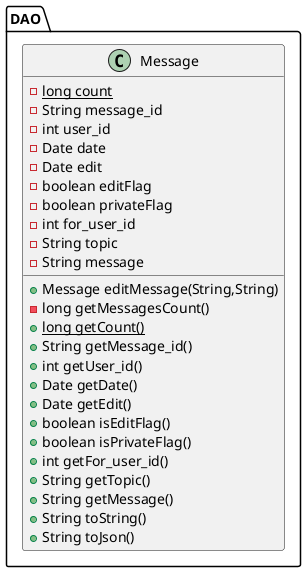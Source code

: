 @startuml
class DAO.Message {
- {static} long count
- String message_id
- int user_id
- Date date
- Date edit
- boolean editFlag
- boolean privateFlag
- int for_user_id
- String topic
- String message
+ Message editMessage(String,String)
- long getMessagesCount()
+ {static} long getCount()
+ String getMessage_id()
+ int getUser_id()
+ Date getDate()
+ Date getEdit()
+ boolean isEditFlag()
+ boolean isPrivateFlag()
+ int getFor_user_id()
+ String getTopic()
+ String getMessage()
+ String toString()
+ String toJson()
}
@enduml